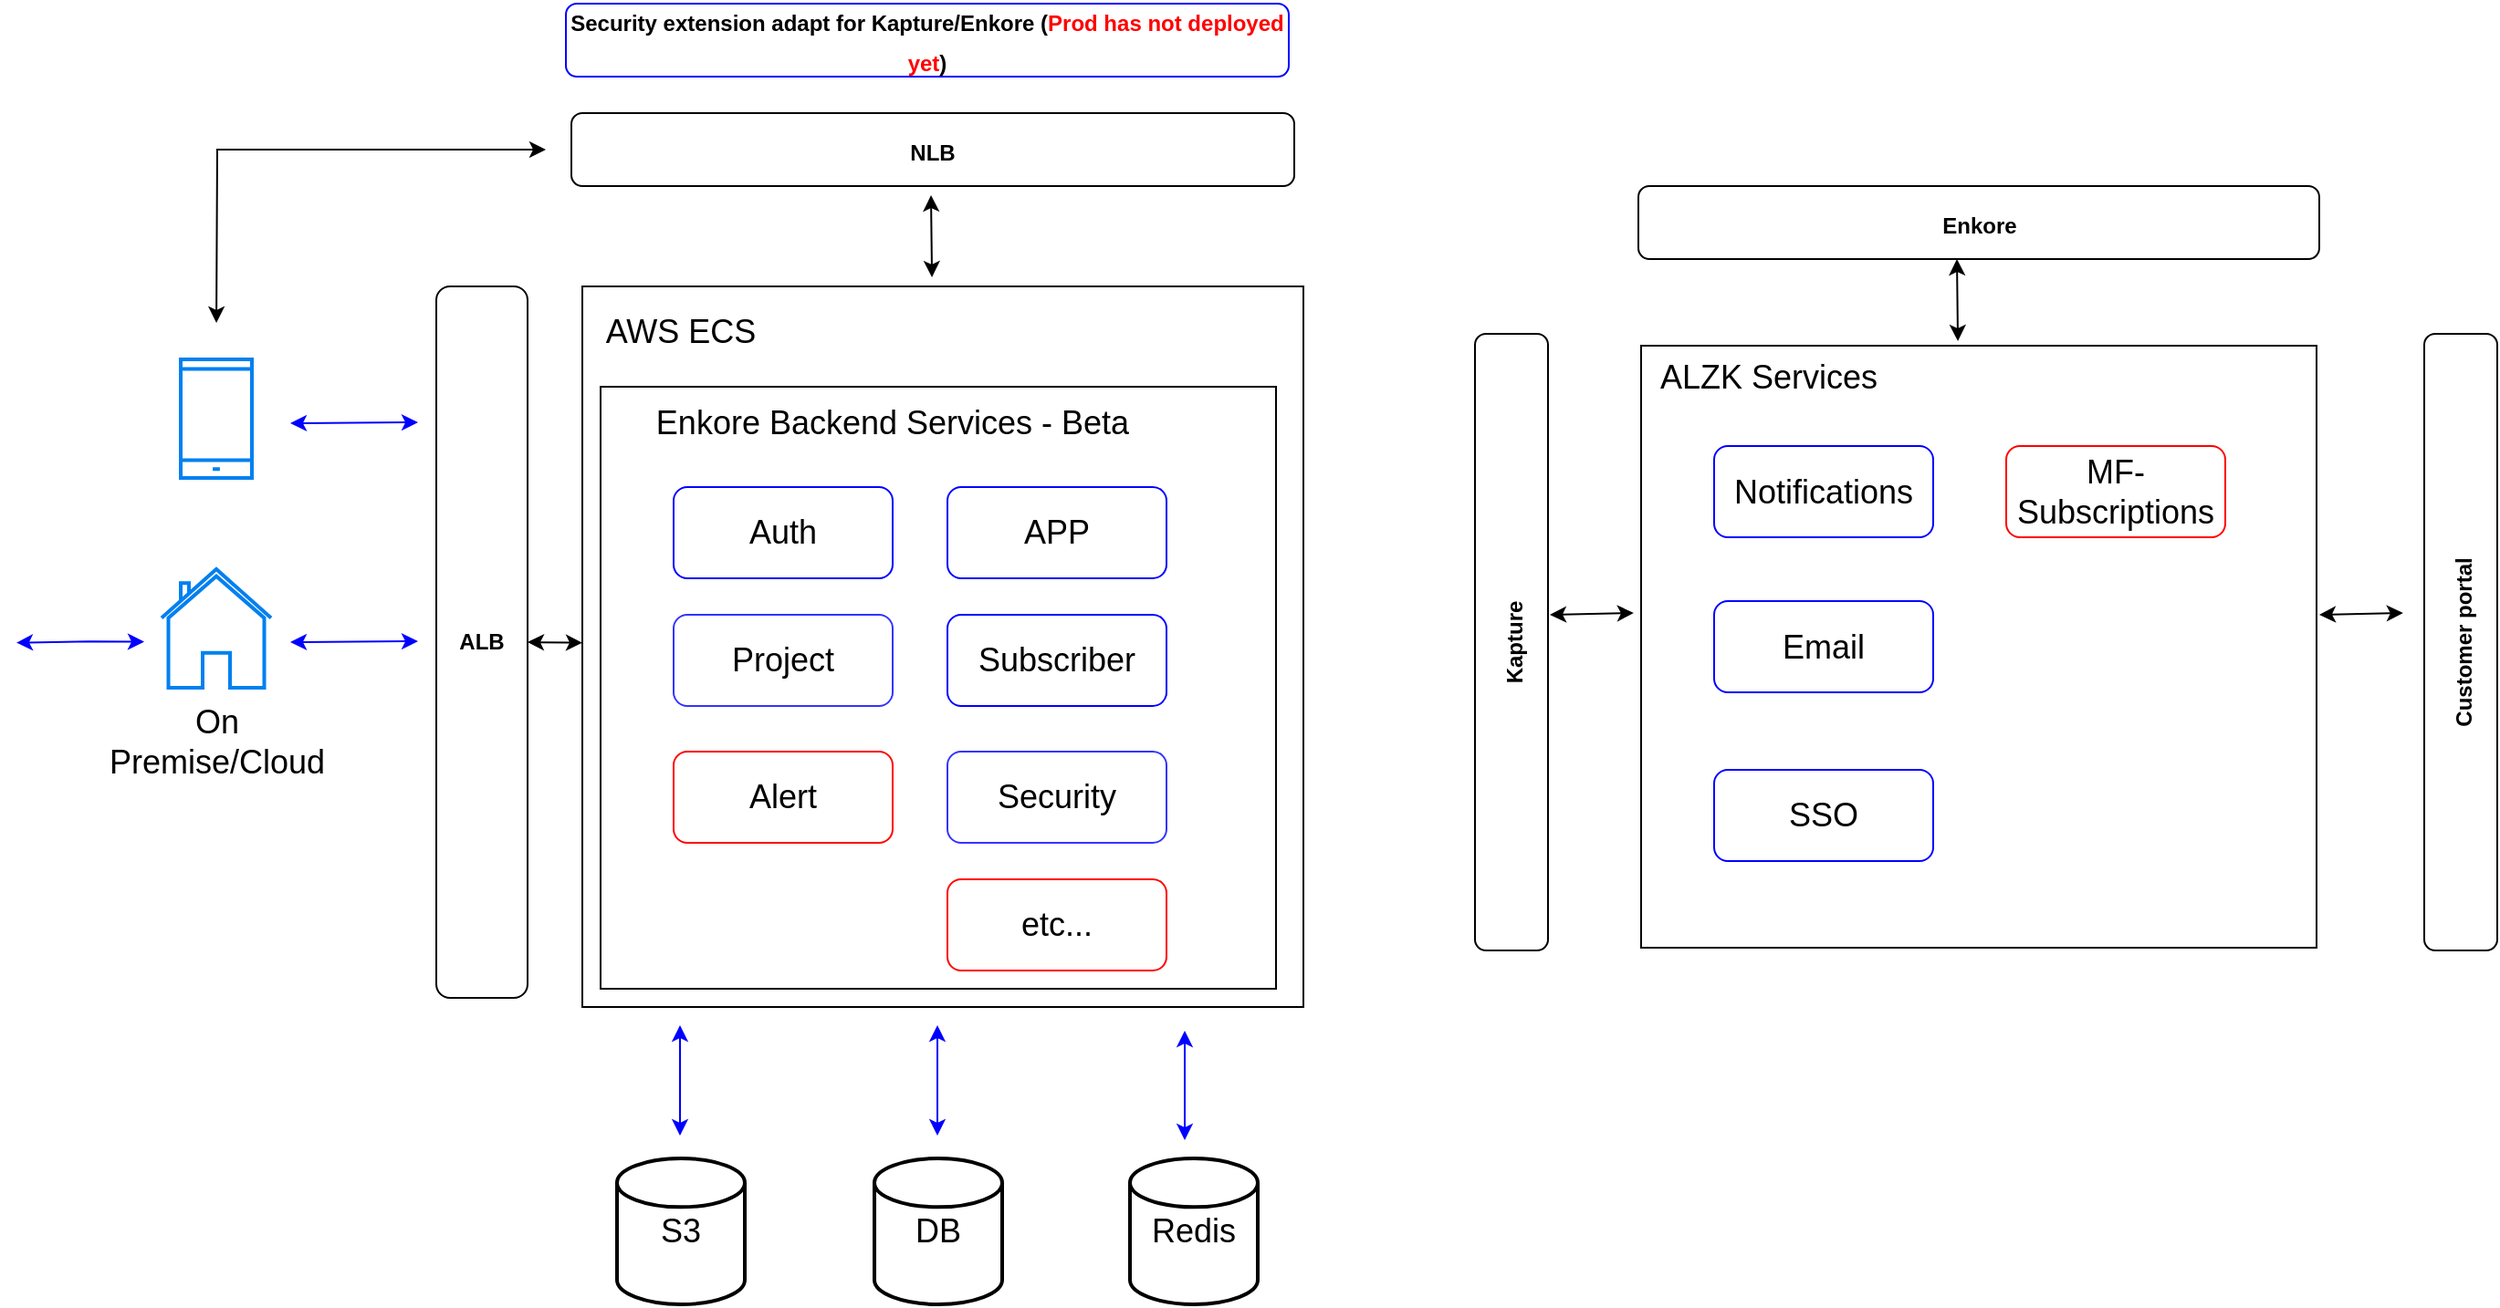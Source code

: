 <mxfile version="20.8.23" type="github">
  <diagram name="第1頁" id="pTdbA5UM3i_hhNW9NHbF">
    <mxGraphModel dx="1499" dy="689" grid="1" gridSize="10" guides="1" tooltips="1" connect="1" arrows="1" fold="1" page="1" pageScale="1" pageWidth="827" pageHeight="1169" math="0" shadow="0">
      <root>
        <mxCell id="0" />
        <mxCell id="1" parent="0" />
        <mxCell id="v_c1Cu9leKUmqeBzcQBM-1" value="" style="rounded=0;whiteSpace=wrap;html=1;fontSize=18;" vertex="1" parent="1">
          <mxGeometry x="429" y="285" width="340" height="315" as="geometry" />
        </mxCell>
        <mxCell id="v_c1Cu9leKUmqeBzcQBM-2" value="" style="whiteSpace=wrap;html=1;aspect=fixed;" vertex="1" parent="1">
          <mxGeometry x="420" y="245" width="395" height="395" as="geometry" />
        </mxCell>
        <mxCell id="v_c1Cu9leKUmqeBzcQBM-3" value="" style="endArrow=classic;startArrow=classic;html=1;rounded=0;strokeColor=#0000FF;" edge="1" parent="1">
          <mxGeometry width="50" height="50" relative="1" as="geometry">
            <mxPoint x="260" y="440" as="sourcePoint" />
            <mxPoint x="330" y="439.5" as="targetPoint" />
          </mxGeometry>
        </mxCell>
        <mxCell id="v_c1Cu9leKUmqeBzcQBM-4" value="&lt;b&gt;ALB&lt;/b&gt;" style="rounded=1;whiteSpace=wrap;html=1;" vertex="1" parent="1">
          <mxGeometry x="340" y="245" width="50" height="390" as="geometry" />
        </mxCell>
        <mxCell id="v_c1Cu9leKUmqeBzcQBM-5" value="&lt;font style=&quot;font-size: 18px&quot;&gt;AWS ECS&lt;/font&gt;" style="text;html=1;strokeColor=none;fillColor=none;align=center;verticalAlign=middle;whiteSpace=wrap;rounded=0;" vertex="1" parent="1">
          <mxGeometry x="429" y="255" width="90" height="30" as="geometry" />
        </mxCell>
        <mxCell id="v_c1Cu9leKUmqeBzcQBM-6" value="" style="rounded=0;whiteSpace=wrap;html=1;fontSize=18;" vertex="1" parent="1">
          <mxGeometry x="430" y="300" width="370" height="330" as="geometry" />
        </mxCell>
        <mxCell id="v_c1Cu9leKUmqeBzcQBM-7" value="&lt;font style=&quot;font-size: 18px&quot;&gt;Enkore Backend Services - Beta&lt;/font&gt;" style="text;html=1;strokeColor=none;fillColor=none;align=center;verticalAlign=middle;whiteSpace=wrap;rounded=0;" vertex="1" parent="1">
          <mxGeometry x="450" y="300" width="280" height="40" as="geometry" />
        </mxCell>
        <mxCell id="v_c1Cu9leKUmqeBzcQBM-8" value="Auth" style="rounded=1;whiteSpace=wrap;html=1;fontSize=18;strokeColor=#0000FF;" vertex="1" parent="1">
          <mxGeometry x="470" y="355" width="120" height="50" as="geometry" />
        </mxCell>
        <mxCell id="v_c1Cu9leKUmqeBzcQBM-9" value="APP" style="rounded=1;whiteSpace=wrap;html=1;fontSize=18;strokeColor=#0000FF;" vertex="1" parent="1">
          <mxGeometry x="620" y="355" width="120" height="50" as="geometry" />
        </mxCell>
        <mxCell id="v_c1Cu9leKUmqeBzcQBM-10" value="Alert" style="rounded=1;whiteSpace=wrap;html=1;fontSize=18;strokeColor=#FF0000;" vertex="1" parent="1">
          <mxGeometry x="470" y="500" width="120" height="50" as="geometry" />
        </mxCell>
        <mxCell id="v_c1Cu9leKUmqeBzcQBM-11" value="DB" style="strokeWidth=2;html=1;shape=mxgraph.flowchart.database;whiteSpace=wrap;fontSize=18;" vertex="1" parent="1">
          <mxGeometry x="580" y="723" width="70" height="80" as="geometry" />
        </mxCell>
        <mxCell id="v_c1Cu9leKUmqeBzcQBM-12" value="Redis" style="strokeWidth=2;html=1;shape=mxgraph.flowchart.database;whiteSpace=wrap;fontSize=18;" vertex="1" parent="1">
          <mxGeometry x="720" y="723" width="70" height="80" as="geometry" />
        </mxCell>
        <mxCell id="v_c1Cu9leKUmqeBzcQBM-13" value="Subscriber" style="rounded=1;whiteSpace=wrap;html=1;fontSize=18;strokeColor=#0000FF;" vertex="1" parent="1">
          <mxGeometry x="620" y="425" width="120" height="50" as="geometry" />
        </mxCell>
        <mxCell id="v_c1Cu9leKUmqeBzcQBM-14" value="etc..." style="rounded=1;whiteSpace=wrap;html=1;fontSize=18;strokeColor=#FF0000;" vertex="1" parent="1">
          <mxGeometry x="620" y="570" width="120" height="50" as="geometry" />
        </mxCell>
        <mxCell id="v_c1Cu9leKUmqeBzcQBM-15" value="" style="endArrow=classic;startArrow=classic;html=1;rounded=0;fontSize=18;" edge="1" parent="1">
          <mxGeometry width="50" height="50" relative="1" as="geometry">
            <mxPoint x="611.53" y="240" as="sourcePoint" />
            <mxPoint x="611.001" y="195" as="targetPoint" />
          </mxGeometry>
        </mxCell>
        <mxCell id="v_c1Cu9leKUmqeBzcQBM-16" value="" style="endArrow=classic;startArrow=classic;html=1;rounded=0;fontSize=18;strokeColor=#0000FF;" edge="1" parent="1">
          <mxGeometry width="50" height="50" relative="1" as="geometry">
            <mxPoint x="614.5" y="650" as="sourcePoint" />
            <mxPoint x="614.5" y="710.5" as="targetPoint" />
          </mxGeometry>
        </mxCell>
        <mxCell id="v_c1Cu9leKUmqeBzcQBM-17" value="" style="endArrow=classic;startArrow=classic;html=1;rounded=0;fontSize=18;strokeColor=#0000FF;" edge="1" parent="1">
          <mxGeometry width="50" height="50" relative="1" as="geometry">
            <mxPoint x="750" y="653" as="sourcePoint" />
            <mxPoint x="750" y="713" as="targetPoint" />
          </mxGeometry>
        </mxCell>
        <mxCell id="v_c1Cu9leKUmqeBzcQBM-18" value="" style="html=1;verticalLabelPosition=bottom;align=center;labelBackgroundColor=#ffffff;verticalAlign=top;strokeWidth=2;strokeColor=#0080F0;shadow=0;dashed=0;shape=mxgraph.ios7.icons.home;fontSize=18;" vertex="1" parent="1">
          <mxGeometry x="189.5" y="400" width="60" height="65" as="geometry" />
        </mxCell>
        <mxCell id="v_c1Cu9leKUmqeBzcQBM-19" value="&lt;font style=&quot;font-size: 18px&quot;&gt;On Premise/Cloud&lt;/font&gt;" style="text;html=1;strokeColor=none;fillColor=none;align=center;verticalAlign=middle;whiteSpace=wrap;rounded=0;" vertex="1" parent="1">
          <mxGeometry x="164.5" y="480" width="110" height="30" as="geometry" />
        </mxCell>
        <mxCell id="v_c1Cu9leKUmqeBzcQBM-20" value="" style="html=1;verticalLabelPosition=bottom;align=center;labelBackgroundColor=#ffffff;verticalAlign=top;strokeWidth=2;strokeColor=#0080F0;shadow=0;dashed=0;shape=mxgraph.ios7.icons.smartphone;fontSize=18;" vertex="1" parent="1">
          <mxGeometry x="200" y="285" width="39" height="65" as="geometry" />
        </mxCell>
        <mxCell id="v_c1Cu9leKUmqeBzcQBM-21" value="" style="endArrow=classic;startArrow=classic;html=1;rounded=0;strokeColor=#0000FF;" edge="1" parent="1">
          <mxGeometry width="50" height="50" relative="1" as="geometry">
            <mxPoint x="260" y="320" as="sourcePoint" />
            <mxPoint x="330" y="319.5" as="targetPoint" />
          </mxGeometry>
        </mxCell>
        <mxCell id="v_c1Cu9leKUmqeBzcQBM-22" value="&lt;font style=&quot;font-size: 12px&quot;&gt;&lt;b&gt;NLB&lt;/b&gt;&lt;/font&gt;" style="rounded=1;whiteSpace=wrap;html=1;fontSize=18;" vertex="1" parent="1">
          <mxGeometry x="414" y="150" width="396" height="40" as="geometry" />
        </mxCell>
        <mxCell id="v_c1Cu9leKUmqeBzcQBM-23" value="" style="endArrow=classic;startArrow=classic;html=1;rounded=0;fontSize=18;" edge="1" parent="1">
          <mxGeometry width="50" height="50" relative="1" as="geometry">
            <mxPoint x="219.53" y="265" as="sourcePoint" />
            <mxPoint x="400" y="170" as="targetPoint" />
            <Array as="points">
              <mxPoint x="220" y="170" />
            </Array>
          </mxGeometry>
        </mxCell>
        <mxCell id="v_c1Cu9leKUmqeBzcQBM-24" value="" style="endArrow=classic;startArrow=classic;html=1;rounded=0;strokeColor=#0000FF;" edge="1" parent="1">
          <mxGeometry width="50" height="50" relative="1" as="geometry">
            <mxPoint x="110" y="440.3" as="sourcePoint" />
            <mxPoint x="180" y="439.8" as="targetPoint" />
            <Array as="points">
              <mxPoint x="150" y="439.6" />
            </Array>
          </mxGeometry>
        </mxCell>
        <mxCell id="v_c1Cu9leKUmqeBzcQBM-25" value="Project" style="rounded=1;whiteSpace=wrap;html=1;fontSize=18;strokeColor=#3333FF;" vertex="1" parent="1">
          <mxGeometry x="470" y="425" width="120" height="50" as="geometry" />
        </mxCell>
        <mxCell id="v_c1Cu9leKUmqeBzcQBM-26" value="&lt;font style=&quot;font-size: 12px&quot;&gt;&lt;b&gt;Security extension adapt for Kapture/Enkore (&lt;font color=&quot;#ff0000&quot;&gt;Prod has not deployed yet&lt;/font&gt;)&lt;/b&gt;&lt;/font&gt;" style="rounded=1;whiteSpace=wrap;html=1;fontSize=18;strokeColor=#0000FF;" vertex="1" parent="1">
          <mxGeometry x="411" y="90" width="396" height="40" as="geometry" />
        </mxCell>
        <mxCell id="v_c1Cu9leKUmqeBzcQBM-27" value="S3" style="strokeWidth=2;html=1;shape=mxgraph.flowchart.database;whiteSpace=wrap;fontSize=18;" vertex="1" parent="1">
          <mxGeometry x="439" y="723" width="70" height="80" as="geometry" />
        </mxCell>
        <mxCell id="v_c1Cu9leKUmqeBzcQBM-28" value="" style="endArrow=classic;startArrow=classic;html=1;rounded=0;fontSize=18;strokeColor=#0000FF;" edge="1" parent="1">
          <mxGeometry width="50" height="50" relative="1" as="geometry">
            <mxPoint x="473.5" y="650" as="sourcePoint" />
            <mxPoint x="473.5" y="710.5" as="targetPoint" />
          </mxGeometry>
        </mxCell>
        <mxCell id="v_c1Cu9leKUmqeBzcQBM-29" value="Security" style="rounded=1;whiteSpace=wrap;html=1;fontSize=18;strokeColor=#3333FF;" vertex="1" parent="1">
          <mxGeometry x="620" y="500" width="120" height="50" as="geometry" />
        </mxCell>
        <mxCell id="v_c1Cu9leKUmqeBzcQBM-30" value="" style="endArrow=classic;startArrow=classic;html=1;rounded=0;fontSize=18;exitX=1;exitY=0.5;exitDx=0;exitDy=0;" edge="1" parent="1" source="v_c1Cu9leKUmqeBzcQBM-4" target="v_c1Cu9leKUmqeBzcQBM-2">
          <mxGeometry width="50" height="50" relative="1" as="geometry">
            <mxPoint x="411.53" y="455" as="sourcePoint" />
            <mxPoint x="411.001" y="410" as="targetPoint" />
          </mxGeometry>
        </mxCell>
        <mxCell id="v_c1Cu9leKUmqeBzcQBM-31" value="" style="rounded=0;whiteSpace=wrap;html=1;fontSize=18;" vertex="1" parent="1">
          <mxGeometry x="1000" y="277.5" width="370" height="330" as="geometry" />
        </mxCell>
        <mxCell id="v_c1Cu9leKUmqeBzcQBM-32" value="&lt;font style=&quot;font-size: 12px&quot;&gt;&lt;b&gt;Enkore&lt;/b&gt;&lt;/font&gt;" style="rounded=1;whiteSpace=wrap;html=1;fontSize=18;" vertex="1" parent="1">
          <mxGeometry x="998.5" y="190" width="373" height="40" as="geometry" />
        </mxCell>
        <mxCell id="v_c1Cu9leKUmqeBzcQBM-33" value="&lt;font style=&quot;font-size: 12px&quot;&gt;&lt;b&gt;Kapture&lt;/b&gt;&lt;/font&gt;" style="rounded=1;whiteSpace=wrap;html=1;fontSize=18;rotation=-90;" vertex="1" parent="1">
          <mxGeometry x="760" y="420" width="338" height="40" as="geometry" />
        </mxCell>
        <mxCell id="v_c1Cu9leKUmqeBzcQBM-34" value="&lt;font style=&quot;font-size: 18px&quot;&gt;ALZK Services&lt;/font&gt;" style="text;html=1;strokeColor=none;fillColor=none;align=center;verticalAlign=middle;whiteSpace=wrap;rounded=0;" vertex="1" parent="1">
          <mxGeometry x="990" y="275" width="160" height="40" as="geometry" />
        </mxCell>
        <mxCell id="v_c1Cu9leKUmqeBzcQBM-35" value="Notifications" style="rounded=1;whiteSpace=wrap;html=1;fontSize=18;strokeColor=#0000FF;" vertex="1" parent="1">
          <mxGeometry x="1040" y="332.5" width="120" height="50" as="geometry" />
        </mxCell>
        <mxCell id="v_c1Cu9leKUmqeBzcQBM-36" value="Email" style="rounded=1;whiteSpace=wrap;html=1;fontSize=18;strokeColor=#0000FF;" vertex="1" parent="1">
          <mxGeometry x="1040" y="417.5" width="120" height="50" as="geometry" />
        </mxCell>
        <mxCell id="v_c1Cu9leKUmqeBzcQBM-37" value="MF-Subscriptions" style="rounded=1;whiteSpace=wrap;html=1;fontSize=18;strokeColor=#FF0000;" vertex="1" parent="1">
          <mxGeometry x="1200" y="332.5" width="120" height="50" as="geometry" />
        </mxCell>
        <mxCell id="v_c1Cu9leKUmqeBzcQBM-38" value="" style="endArrow=classic;startArrow=classic;html=1;rounded=0;fontSize=18;" edge="1" parent="1">
          <mxGeometry width="50" height="50" relative="1" as="geometry">
            <mxPoint x="1173.53" y="275" as="sourcePoint" />
            <mxPoint x="1173.001" y="230" as="targetPoint" />
          </mxGeometry>
        </mxCell>
        <mxCell id="v_c1Cu9leKUmqeBzcQBM-39" value="" style="endArrow=classic;startArrow=classic;html=1;rounded=0;fontSize=18;exitX=1;exitY=0.5;exitDx=0;exitDy=0;entryX=-0.011;entryY=0.444;entryDx=0;entryDy=0;entryPerimeter=0;" edge="1" parent="1" target="v_c1Cu9leKUmqeBzcQBM-31">
          <mxGeometry width="50" height="50" relative="1" as="geometry">
            <mxPoint x="950" y="425" as="sourcePoint" />
            <mxPoint x="980" y="425.33" as="targetPoint" />
          </mxGeometry>
        </mxCell>
        <mxCell id="v_c1Cu9leKUmqeBzcQBM-40" value="SSO" style="rounded=1;whiteSpace=wrap;html=1;fontSize=18;strokeColor=#0000FF;" vertex="1" parent="1">
          <mxGeometry x="1040" y="510" width="120" height="50" as="geometry" />
        </mxCell>
        <mxCell id="v_c1Cu9leKUmqeBzcQBM-41" value="" style="endArrow=classic;startArrow=classic;html=1;rounded=0;fontSize=18;exitX=1;exitY=0.5;exitDx=0;exitDy=0;entryX=-0.011;entryY=0.444;entryDx=0;entryDy=0;entryPerimeter=0;" edge="1" parent="1">
          <mxGeometry width="50" height="50" relative="1" as="geometry">
            <mxPoint x="1371.5" y="424.98" as="sourcePoint" />
            <mxPoint x="1417.43" y="424" as="targetPoint" />
          </mxGeometry>
        </mxCell>
        <mxCell id="v_c1Cu9leKUmqeBzcQBM-42" value="&lt;font style=&quot;font-size: 12px&quot;&gt;&lt;b&gt;Customer portal&lt;br&gt;&lt;/b&gt;&lt;/font&gt;" style="rounded=1;whiteSpace=wrap;html=1;fontSize=18;rotation=-90;" vertex="1" parent="1">
          <mxGeometry x="1280" y="420" width="338" height="40" as="geometry" />
        </mxCell>
      </root>
    </mxGraphModel>
  </diagram>
</mxfile>
